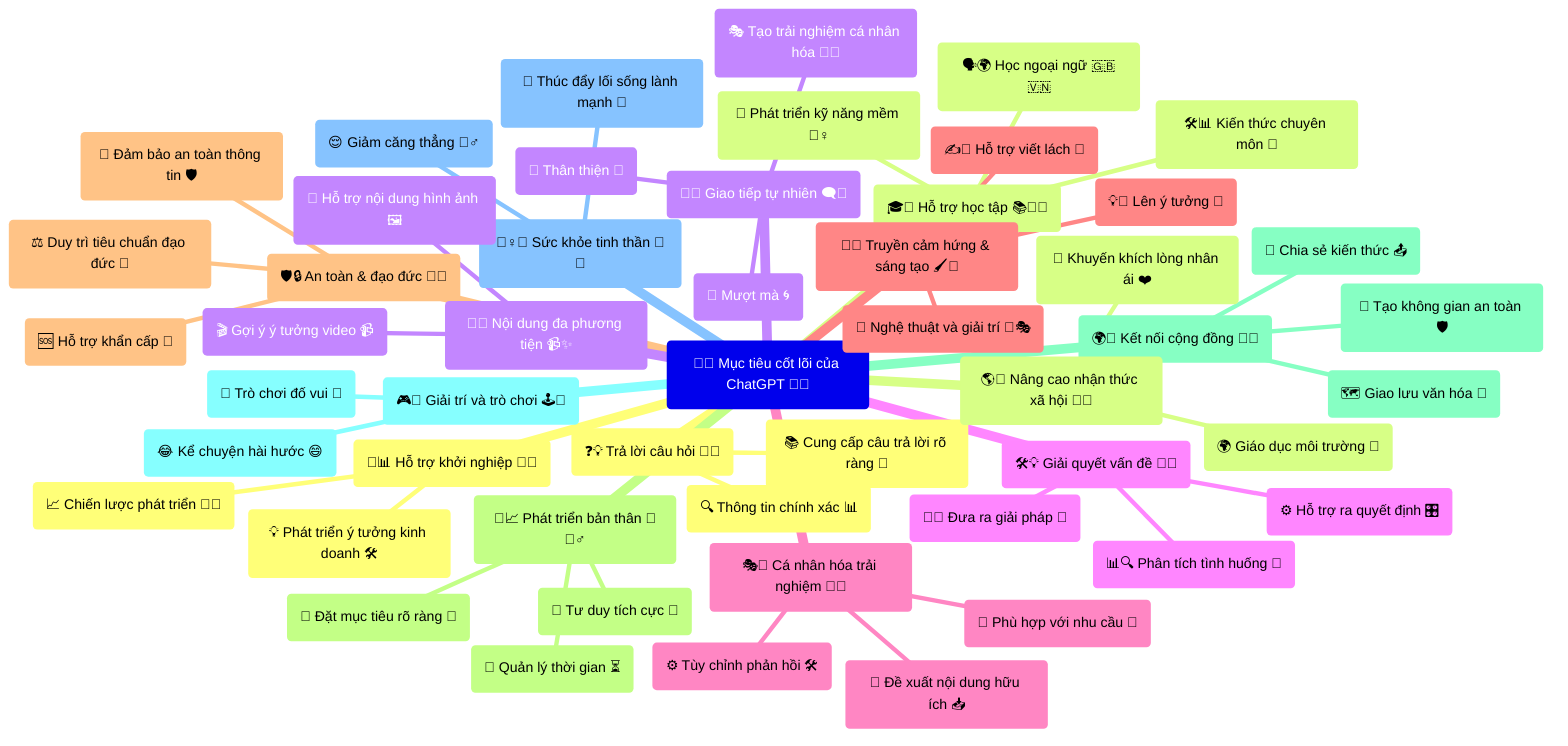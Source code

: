 mindmap
  root(🎯✨ Mục tiêu cốt lõi của ChatGPT 🤖💬)

    subgoal1(❓💡 Trả lời câu hỏi 🧠✅)
      subgoal1a(📚 Cung cấp câu trả lời rõ ràng 📝)
      subgoal1b(🔍 Thông tin chính xác 📊)

    subgoal2(🎓📖 Hỗ trợ học tập 📚🧑‍🎓)
      subgoal2a(🗣️🌍 Học ngoại ngữ 🇬🇧🇻🇳)
      subgoal2b(🛠️📊 Kiến thức chuyên môn 📑)
      subgoal2c(🧩 Phát triển kỹ năng mềm 🤹‍♀️)

    subgoal3(💬😊 Giao tiếp tự nhiên 🗨️🤝)
      subgoal3a(🤗 Thân thiện 🥰)
      subgoal3b(🌈 Mượt mà 🌀)
      subgoal3c(🎭 Tạo trải nghiệm cá nhân hóa 👤💡)

    subgoal4(🛠️💡 Giải quyết vấn đề 🧩🔑)
      subgoal4a(🧠✨ Đưa ra giải pháp 🛟)
      subgoal4b(📊🔍 Phân tích tình huống 🧐)
      subgoal4c(⚙️ Hỗ trợ ra quyết định 🎛️)

    subgoal5(🎭🎯 Cá nhân hóa trải nghiệm 👤🔄)
      subgoal5a(🎯 Phù hợp với nhu cầu 📝)
      subgoal5b(⚙️ Tùy chỉnh phản hồi 🛠️)
      subgoal5c(🌟 Đề xuất nội dung hữu ích 📥)

    subgoal6(🎨✨ Truyền cảm hứng & sáng tạo 🖌️💭)
      subgoal6a(✍️📖 Hỗ trợ viết lách 📝)
      subgoal6b(💡🎲 Lên ý tưởng 🚀)
      subgoal6c(🎵 Nghệ thuật và giải trí 🎤🎭)

    subgoal7(🛡️🔒 An toàn & đạo đức 🧠🤝)
      subgoal7a(⚖️ Duy trì tiêu chuẩn đạo đức 📜)
      subgoal7b(🔐 Đảm bảo an toàn thông tin 🛡️)
      subgoal7c(🆘 Hỗ trợ khẩn cấp 🚨)

    subgoal8(🌟📈 Phát triển bản thân 🚀🧘‍♂️)
      subgoal8a(🧠 Tư duy tích cực 🌈)
      subgoal8b(🎯 Đặt mục tiêu rõ ràng 📝)
      subgoal8c(📅 Quản lý thời gian ⏳)

    subgoal9(🌍🤝 Kết nối cộng đồng 👥🌐)
      subgoal9a(🗺️ Giao lưu văn hóa 🎎)
      subgoal9b(🌟 Chia sẻ kiến thức 📤)
      subgoal9c(🤗 Tạo không gian an toàn 🛡️)

    subgoal10(🎮🎲 Giải trí và trò chơi 🕹️🎯)
      subgoal10a(😂 Kể chuyện hài hước 😄)
      subgoal10b(🎲 Trò chơi đố vui 🧩)

    subgoal11(🧘‍♀️🌱 Sức khỏe tinh thần 🧠💚)
      subgoal11a(😌 Giảm căng thẳng 🧘‍♂️)
      subgoal11b(🌼 Thúc đẩy lối sống lành mạnh 🥗)

    subgoal12(🚀📊 Hỗ trợ khởi nghiệp 💼✨)
      subgoal12a(💡 Phát triển ý tưởng kinh doanh 🛠️)
      subgoal12b(📈 Chiến lược phát triển 🧠💼)

    subgoal13(🌎📣 Nâng cao nhận thức xã hội 🧠📰)
      subgoal13a(🌍 Giáo dục môi trường 🌱)
      subgoal13b(🤝 Khuyến khích lòng nhân ái ❤️)

    subgoal14(📸🎥 Nội dung đa phương tiện 📹✨)
      subgoal14a(🎬 Gợi ý ý tưởng video 📹)
      subgoal14b(📸 Hỗ trợ nội dung hình ảnh 🖼️)